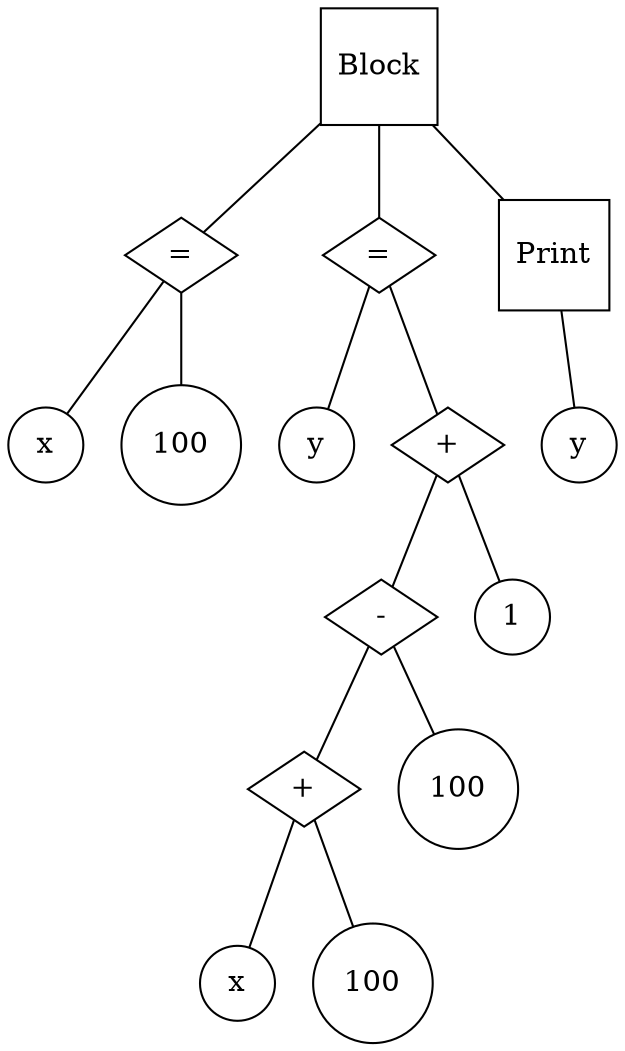 graph g {
n0 [label = "Block", shape="square"]
n1 [label = "x", shape="circle"]
n2 [label = "=", shape="diamond"]
n3 [label = "100", shape="circle"]
n4 [label = "y", shape="circle"]
n5 [label = "=", shape="diamond"]
n6 [label = "x", shape="circle"]
n7 [label = "+", shape="diamond"]
n8 [label = "100", shape="circle"]
n9 [label = "-", shape="diamond"]
n10 [label = "100", shape="circle"]
n11 [label = "+", shape="diamond"]
n12 [label = "1", shape="circle"]
n13 [label = "Print", shape="square"]
n14 [label = "y", shape="circle"]

"n2" -- "n1"
"n2" -- "n3"
"n0" -- "n2"
"n5" -- "n4"
"n7" -- "n6"
"n7" -- "n8"
"n9" -- "n7"
"n9" -- "n10"
"n11" -- "n9"
"n11" -- "n12"
"n5" -- "n11"
"n0" -- "n5"
"n13" -- "n14"
"n0" -- "n13"
}